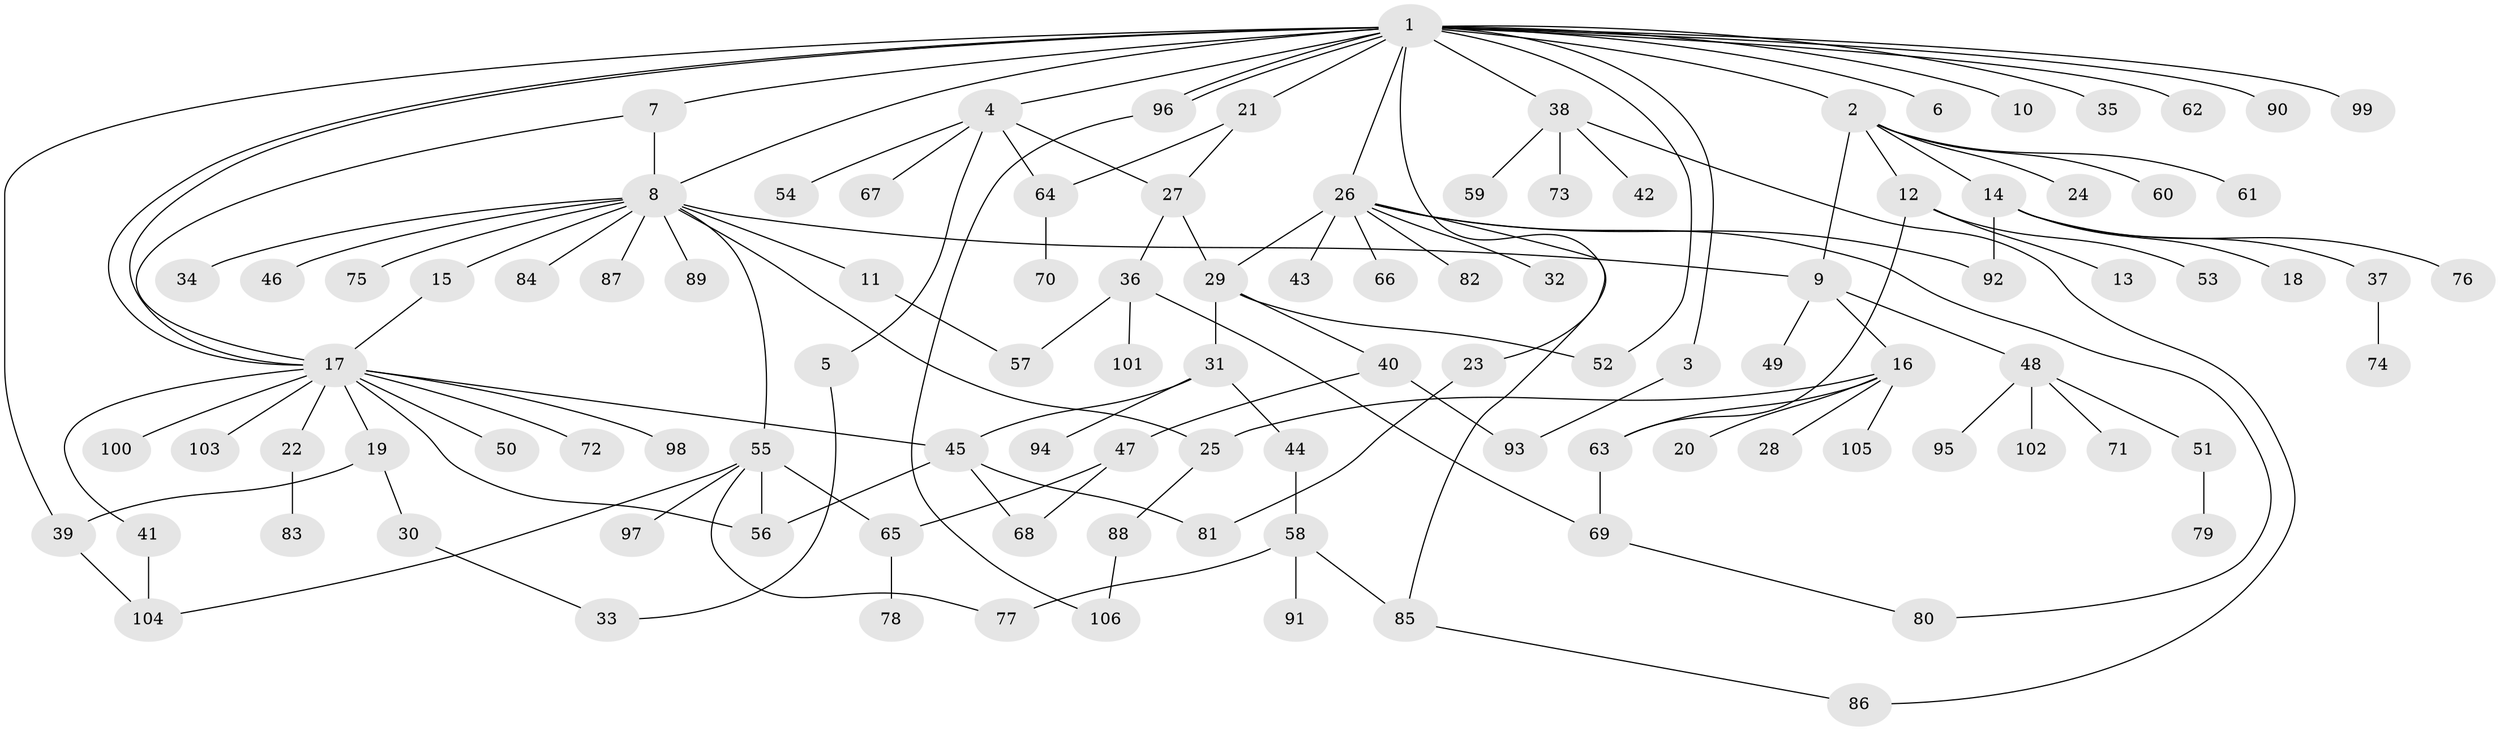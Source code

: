 // coarse degree distribution, {26: 0.012658227848101266, 2: 0.16455696202531644, 8: 0.012658227848101266, 1: 0.5189873417721519, 3: 0.11392405063291139, 12: 0.0379746835443038, 9: 0.012658227848101266, 5: 0.0379746835443038, 4: 0.08860759493670886}
// Generated by graph-tools (version 1.1) at 2025/51/02/27/25 19:51:59]
// undirected, 106 vertices, 136 edges
graph export_dot {
graph [start="1"]
  node [color=gray90,style=filled];
  1;
  2;
  3;
  4;
  5;
  6;
  7;
  8;
  9;
  10;
  11;
  12;
  13;
  14;
  15;
  16;
  17;
  18;
  19;
  20;
  21;
  22;
  23;
  24;
  25;
  26;
  27;
  28;
  29;
  30;
  31;
  32;
  33;
  34;
  35;
  36;
  37;
  38;
  39;
  40;
  41;
  42;
  43;
  44;
  45;
  46;
  47;
  48;
  49;
  50;
  51;
  52;
  53;
  54;
  55;
  56;
  57;
  58;
  59;
  60;
  61;
  62;
  63;
  64;
  65;
  66;
  67;
  68;
  69;
  70;
  71;
  72;
  73;
  74;
  75;
  76;
  77;
  78;
  79;
  80;
  81;
  82;
  83;
  84;
  85;
  86;
  87;
  88;
  89;
  90;
  91;
  92;
  93;
  94;
  95;
  96;
  97;
  98;
  99;
  100;
  101;
  102;
  103;
  104;
  105;
  106;
  1 -- 2;
  1 -- 3;
  1 -- 4;
  1 -- 6;
  1 -- 7;
  1 -- 8;
  1 -- 10;
  1 -- 17;
  1 -- 17;
  1 -- 21;
  1 -- 23;
  1 -- 26;
  1 -- 35;
  1 -- 38;
  1 -- 39;
  1 -- 52;
  1 -- 62;
  1 -- 90;
  1 -- 96;
  1 -- 96;
  1 -- 99;
  2 -- 9;
  2 -- 12;
  2 -- 14;
  2 -- 24;
  2 -- 60;
  2 -- 61;
  3 -- 93;
  4 -- 5;
  4 -- 27;
  4 -- 54;
  4 -- 64;
  4 -- 67;
  5 -- 33;
  7 -- 8;
  7 -- 17;
  8 -- 9;
  8 -- 11;
  8 -- 15;
  8 -- 25;
  8 -- 34;
  8 -- 46;
  8 -- 55;
  8 -- 75;
  8 -- 84;
  8 -- 87;
  8 -- 89;
  9 -- 16;
  9 -- 48;
  9 -- 49;
  11 -- 57;
  12 -- 13;
  12 -- 53;
  12 -- 63;
  14 -- 18;
  14 -- 37;
  14 -- 76;
  14 -- 92;
  15 -- 17;
  16 -- 20;
  16 -- 25;
  16 -- 28;
  16 -- 63;
  16 -- 105;
  17 -- 19;
  17 -- 22;
  17 -- 41;
  17 -- 45;
  17 -- 50;
  17 -- 56;
  17 -- 72;
  17 -- 98;
  17 -- 100;
  17 -- 103;
  19 -- 30;
  19 -- 39;
  21 -- 27;
  21 -- 64;
  22 -- 83;
  23 -- 81;
  25 -- 88;
  26 -- 29;
  26 -- 32;
  26 -- 43;
  26 -- 66;
  26 -- 80;
  26 -- 82;
  26 -- 85;
  26 -- 92;
  27 -- 29;
  27 -- 36;
  29 -- 31;
  29 -- 40;
  29 -- 52;
  30 -- 33;
  31 -- 44;
  31 -- 45;
  31 -- 94;
  36 -- 57;
  36 -- 69;
  36 -- 101;
  37 -- 74;
  38 -- 42;
  38 -- 59;
  38 -- 73;
  38 -- 86;
  39 -- 104;
  40 -- 47;
  40 -- 93;
  41 -- 104;
  44 -- 58;
  45 -- 56;
  45 -- 68;
  45 -- 81;
  47 -- 65;
  47 -- 68;
  48 -- 51;
  48 -- 71;
  48 -- 95;
  48 -- 102;
  51 -- 79;
  55 -- 56;
  55 -- 65;
  55 -- 77;
  55 -- 97;
  55 -- 104;
  58 -- 77;
  58 -- 85;
  58 -- 91;
  63 -- 69;
  64 -- 70;
  65 -- 78;
  69 -- 80;
  85 -- 86;
  88 -- 106;
  96 -- 106;
}
